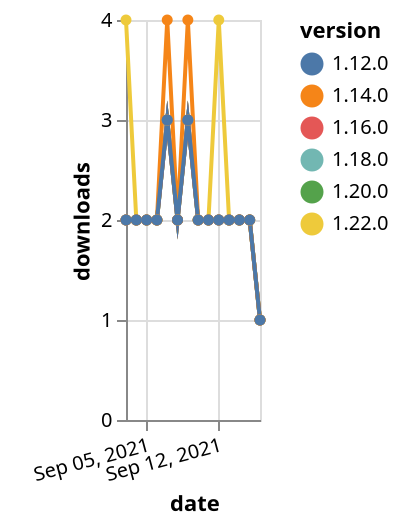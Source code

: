 {"$schema": "https://vega.github.io/schema/vega-lite/v5.json", "description": "A simple bar chart with embedded data.", "data": {"values": [{"date": "2021-09-03", "total": 1661, "delta": 2, "version": "1.18.0"}, {"date": "2021-09-04", "total": 1663, "delta": 2, "version": "1.18.0"}, {"date": "2021-09-05", "total": 1665, "delta": 2, "version": "1.18.0"}, {"date": "2021-09-06", "total": 1667, "delta": 2, "version": "1.18.0"}, {"date": "2021-09-07", "total": 1670, "delta": 3, "version": "1.18.0"}, {"date": "2021-09-08", "total": 1672, "delta": 2, "version": "1.18.0"}, {"date": "2021-09-09", "total": 1675, "delta": 3, "version": "1.18.0"}, {"date": "2021-09-10", "total": 1677, "delta": 2, "version": "1.18.0"}, {"date": "2021-09-11", "total": 1679, "delta": 2, "version": "1.18.0"}, {"date": "2021-09-12", "total": 1681, "delta": 2, "version": "1.18.0"}, {"date": "2021-09-13", "total": 1683, "delta": 2, "version": "1.18.0"}, {"date": "2021-09-14", "total": 1685, "delta": 2, "version": "1.18.0"}, {"date": "2021-09-15", "total": 1687, "delta": 2, "version": "1.18.0"}, {"date": "2021-09-16", "total": 1688, "delta": 1, "version": "1.18.0"}, {"date": "2021-09-03", "total": 1005, "delta": 4, "version": "1.22.0"}, {"date": "2021-09-04", "total": 1007, "delta": 2, "version": "1.22.0"}, {"date": "2021-09-05", "total": 1009, "delta": 2, "version": "1.22.0"}, {"date": "2021-09-06", "total": 1011, "delta": 2, "version": "1.22.0"}, {"date": "2021-09-07", "total": 1014, "delta": 3, "version": "1.22.0"}, {"date": "2021-09-08", "total": 1016, "delta": 2, "version": "1.22.0"}, {"date": "2021-09-09", "total": 1019, "delta": 3, "version": "1.22.0"}, {"date": "2021-09-10", "total": 1021, "delta": 2, "version": "1.22.0"}, {"date": "2021-09-11", "total": 1023, "delta": 2, "version": "1.22.0"}, {"date": "2021-09-12", "total": 1027, "delta": 4, "version": "1.22.0"}, {"date": "2021-09-13", "total": 1029, "delta": 2, "version": "1.22.0"}, {"date": "2021-09-14", "total": 1031, "delta": 2, "version": "1.22.0"}, {"date": "2021-09-15", "total": 1033, "delta": 2, "version": "1.22.0"}, {"date": "2021-09-16", "total": 1034, "delta": 1, "version": "1.22.0"}, {"date": "2021-09-03", "total": 1485, "delta": 2, "version": "1.20.0"}, {"date": "2021-09-04", "total": 1487, "delta": 2, "version": "1.20.0"}, {"date": "2021-09-05", "total": 1489, "delta": 2, "version": "1.20.0"}, {"date": "2021-09-06", "total": 1491, "delta": 2, "version": "1.20.0"}, {"date": "2021-09-07", "total": 1494, "delta": 3, "version": "1.20.0"}, {"date": "2021-09-08", "total": 1496, "delta": 2, "version": "1.20.0"}, {"date": "2021-09-09", "total": 1499, "delta": 3, "version": "1.20.0"}, {"date": "2021-09-10", "total": 1501, "delta": 2, "version": "1.20.0"}, {"date": "2021-09-11", "total": 1503, "delta": 2, "version": "1.20.0"}, {"date": "2021-09-12", "total": 1505, "delta": 2, "version": "1.20.0"}, {"date": "2021-09-13", "total": 1507, "delta": 2, "version": "1.20.0"}, {"date": "2021-09-14", "total": 1509, "delta": 2, "version": "1.20.0"}, {"date": "2021-09-15", "total": 1511, "delta": 2, "version": "1.20.0"}, {"date": "2021-09-16", "total": 1512, "delta": 1, "version": "1.20.0"}, {"date": "2021-09-03", "total": 2061, "delta": 2, "version": "1.16.0"}, {"date": "2021-09-04", "total": 2063, "delta": 2, "version": "1.16.0"}, {"date": "2021-09-05", "total": 2065, "delta": 2, "version": "1.16.0"}, {"date": "2021-09-06", "total": 2067, "delta": 2, "version": "1.16.0"}, {"date": "2021-09-07", "total": 2070, "delta": 3, "version": "1.16.0"}, {"date": "2021-09-08", "total": 2072, "delta": 2, "version": "1.16.0"}, {"date": "2021-09-09", "total": 2075, "delta": 3, "version": "1.16.0"}, {"date": "2021-09-10", "total": 2077, "delta": 2, "version": "1.16.0"}, {"date": "2021-09-11", "total": 2079, "delta": 2, "version": "1.16.0"}, {"date": "2021-09-12", "total": 2081, "delta": 2, "version": "1.16.0"}, {"date": "2021-09-13", "total": 2083, "delta": 2, "version": "1.16.0"}, {"date": "2021-09-14", "total": 2085, "delta": 2, "version": "1.16.0"}, {"date": "2021-09-15", "total": 2087, "delta": 2, "version": "1.16.0"}, {"date": "2021-09-16", "total": 2088, "delta": 1, "version": "1.16.0"}, {"date": "2021-09-03", "total": 2494, "delta": 2, "version": "1.14.0"}, {"date": "2021-09-04", "total": 2496, "delta": 2, "version": "1.14.0"}, {"date": "2021-09-05", "total": 2498, "delta": 2, "version": "1.14.0"}, {"date": "2021-09-06", "total": 2500, "delta": 2, "version": "1.14.0"}, {"date": "2021-09-07", "total": 2504, "delta": 4, "version": "1.14.0"}, {"date": "2021-09-08", "total": 2506, "delta": 2, "version": "1.14.0"}, {"date": "2021-09-09", "total": 2510, "delta": 4, "version": "1.14.0"}, {"date": "2021-09-10", "total": 2512, "delta": 2, "version": "1.14.0"}, {"date": "2021-09-11", "total": 2514, "delta": 2, "version": "1.14.0"}, {"date": "2021-09-12", "total": 2516, "delta": 2, "version": "1.14.0"}, {"date": "2021-09-13", "total": 2518, "delta": 2, "version": "1.14.0"}, {"date": "2021-09-14", "total": 2520, "delta": 2, "version": "1.14.0"}, {"date": "2021-09-15", "total": 2522, "delta": 2, "version": "1.14.0"}, {"date": "2021-09-16", "total": 2523, "delta": 1, "version": "1.14.0"}, {"date": "2021-09-03", "total": 2343, "delta": 2, "version": "1.12.0"}, {"date": "2021-09-04", "total": 2345, "delta": 2, "version": "1.12.0"}, {"date": "2021-09-05", "total": 2347, "delta": 2, "version": "1.12.0"}, {"date": "2021-09-06", "total": 2349, "delta": 2, "version": "1.12.0"}, {"date": "2021-09-07", "total": 2352, "delta": 3, "version": "1.12.0"}, {"date": "2021-09-08", "total": 2354, "delta": 2, "version": "1.12.0"}, {"date": "2021-09-09", "total": 2357, "delta": 3, "version": "1.12.0"}, {"date": "2021-09-10", "total": 2359, "delta": 2, "version": "1.12.0"}, {"date": "2021-09-11", "total": 2361, "delta": 2, "version": "1.12.0"}, {"date": "2021-09-12", "total": 2363, "delta": 2, "version": "1.12.0"}, {"date": "2021-09-13", "total": 2365, "delta": 2, "version": "1.12.0"}, {"date": "2021-09-14", "total": 2367, "delta": 2, "version": "1.12.0"}, {"date": "2021-09-15", "total": 2369, "delta": 2, "version": "1.12.0"}, {"date": "2021-09-16", "total": 2370, "delta": 1, "version": "1.12.0"}]}, "width": "container", "mark": {"type": "line", "point": {"filled": true}}, "encoding": {"x": {"field": "date", "type": "temporal", "timeUnit": "yearmonthdate", "title": "date", "axis": {"labelAngle": -15}}, "y": {"field": "delta", "type": "quantitative", "title": "downloads"}, "color": {"field": "version", "type": "nominal"}, "tooltip": {"field": "delta"}}}